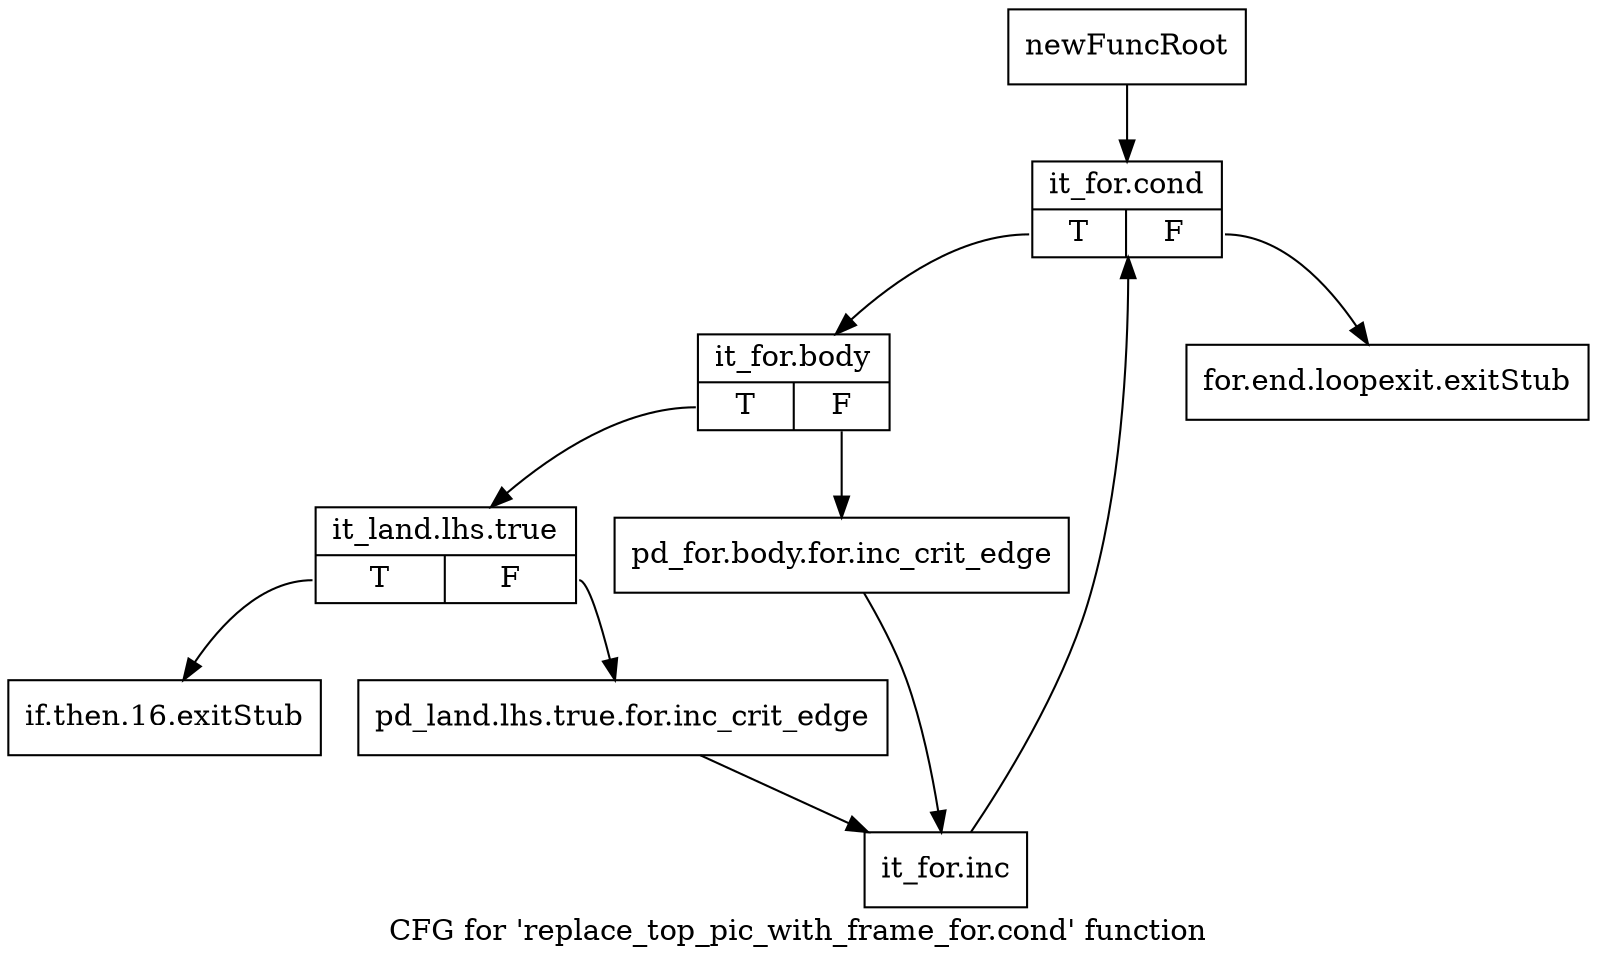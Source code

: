 digraph "CFG for 'replace_top_pic_with_frame_for.cond' function" {
	label="CFG for 'replace_top_pic_with_frame_for.cond' function";

	Node0x26f4e40 [shape=record,label="{newFuncRoot}"];
	Node0x26f4e40 -> Node0x26f4f30;
	Node0x26f4e90 [shape=record,label="{for.end.loopexit.exitStub}"];
	Node0x26f4ee0 [shape=record,label="{if.then.16.exitStub}"];
	Node0x26f4f30 [shape=record,label="{it_for.cond|{<s0>T|<s1>F}}"];
	Node0x26f4f30:s0 -> Node0x26f4f80;
	Node0x26f4f30:s1 -> Node0x26f4e90;
	Node0x26f4f80 [shape=record,label="{it_for.body|{<s0>T|<s1>F}}"];
	Node0x26f4f80:s0 -> Node0x26f5020;
	Node0x26f4f80:s1 -> Node0x26f4fd0;
	Node0x26f4fd0 [shape=record,label="{pd_for.body.for.inc_crit_edge}"];
	Node0x26f4fd0 -> Node0x26f50c0;
	Node0x26f5020 [shape=record,label="{it_land.lhs.true|{<s0>T|<s1>F}}"];
	Node0x26f5020:s0 -> Node0x26f4ee0;
	Node0x26f5020:s1 -> Node0x26f5070;
	Node0x26f5070 [shape=record,label="{pd_land.lhs.true.for.inc_crit_edge}"];
	Node0x26f5070 -> Node0x26f50c0;
	Node0x26f50c0 [shape=record,label="{it_for.inc}"];
	Node0x26f50c0 -> Node0x26f4f30;
}
